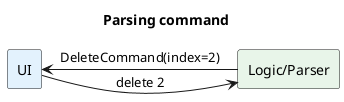 @startuml
title Parsing command
skinparam shadowing false
skinparam defaultFontName Arial

' Define colors
!define COLOR_UI #E3F2FD
!define COLOR_LOGIC #E8F5E9

rectangle "UI" as ui #E3F2FD
rectangle "Logic/Parser" as p #E8F5E9

ui -right-> p : delete 2
p -left-> ui  : DeleteCommand(index=2)
@enduml
